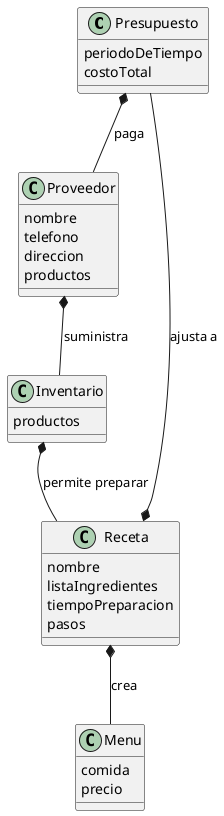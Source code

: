 @startuml name DiagramaClases

class Presupuesto {
    periodoDeTiempo
    costoTotal
}

class Proveedor {
    nombre
    telefono
    direccion
    productos
}

class Inventario {
    productos
}

class Receta {
    nombre
    listaIngredientes
    tiempoPreparacion
    pasos
}

class Menu {
    comida
    precio
}

Presupuesto *-- Proveedor : paga
Proveedor *-- Inventario : suministra
Inventario *--  Receta : permite preparar
Receta *--  Menu : crea
Receta *-- Presupuesto : ajusta a
@enduml